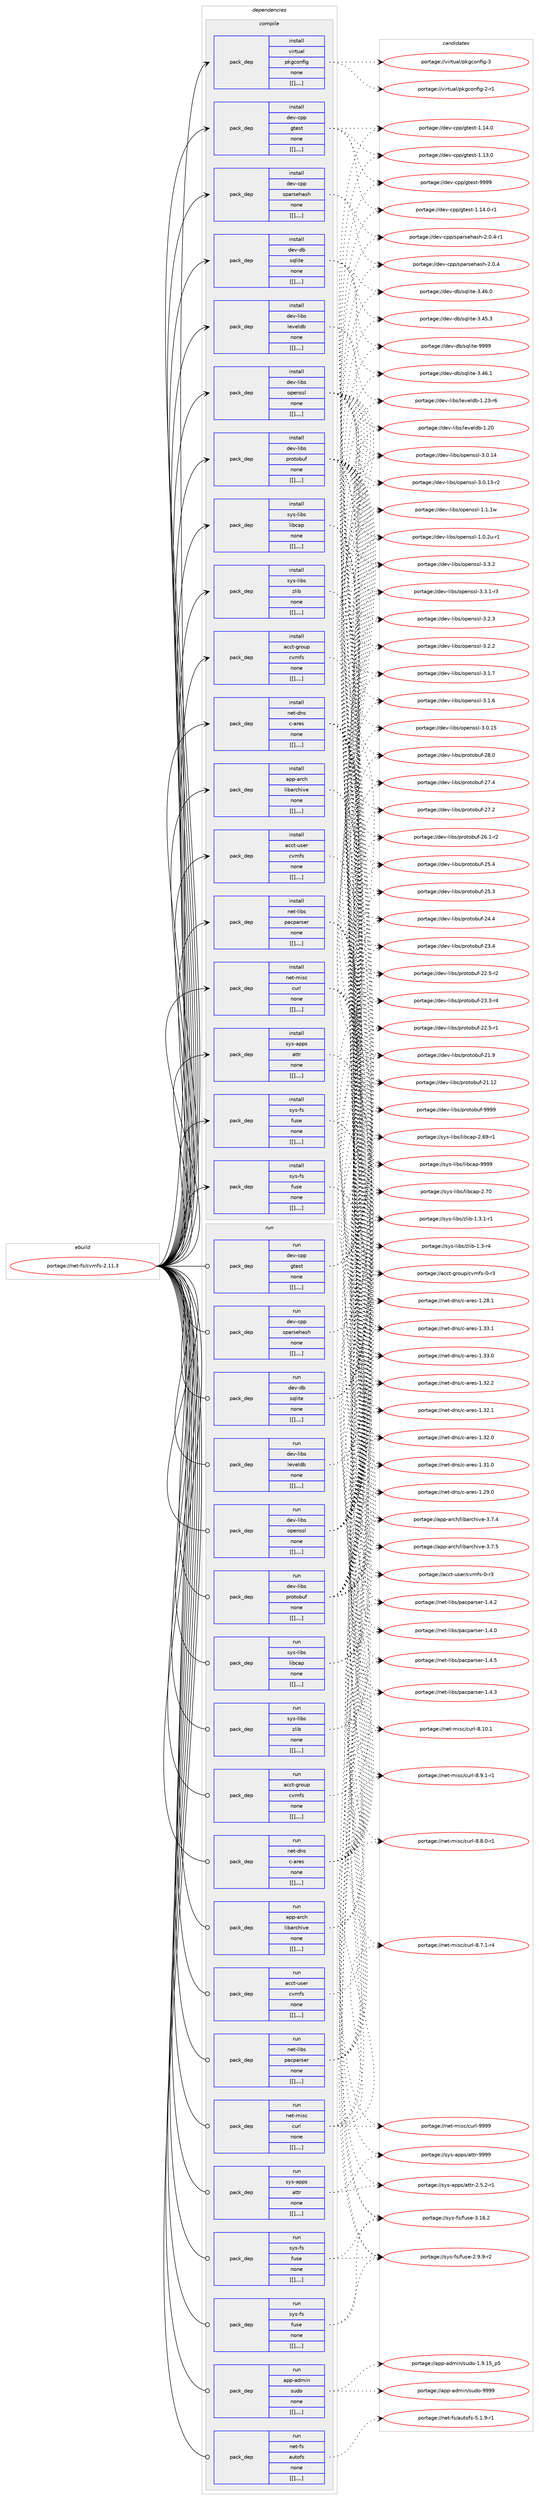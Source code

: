 digraph prolog {

# *************
# Graph options
# *************

newrank=true;
concentrate=true;
compound=true;
graph [rankdir=LR,fontname=Helvetica,fontsize=10,ranksep=1.5];#, ranksep=2.5, nodesep=0.2];
edge  [arrowhead=vee];
node  [fontname=Helvetica,fontsize=10];

# **********
# The ebuild
# **********

subgraph cluster_leftcol {
color=gray;
label=<<i>ebuild</i>>;
id [label="portage://net-fs/cvmfs-2.11.3", color=red, width=4, href="../net-fs/cvmfs-2.11.3.svg"];
}

# ****************
# The dependencies
# ****************

subgraph cluster_midcol {
color=gray;
label=<<i>dependencies</i>>;
subgraph cluster_compile {
fillcolor="#eeeeee";
style=filled;
label=<<i>compile</i>>;
subgraph pack262024 {
dependency359128 [label=<<TABLE BORDER="0" CELLBORDER="1" CELLSPACING="0" CELLPADDING="4" WIDTH="220"><TR><TD ROWSPAN="6" CELLPADDING="30">pack_dep</TD></TR><TR><TD WIDTH="110">install</TD></TR><TR><TD>acct-group</TD></TR><TR><TD>cvmfs</TD></TR><TR><TD>none</TD></TR><TR><TD>[[],,,,]</TD></TR></TABLE>>, shape=none, color=blue];
}
id:e -> dependency359128:w [weight=20,style="solid",arrowhead="vee"];
subgraph pack262025 {
dependency359129 [label=<<TABLE BORDER="0" CELLBORDER="1" CELLSPACING="0" CELLPADDING="4" WIDTH="220"><TR><TD ROWSPAN="6" CELLPADDING="30">pack_dep</TD></TR><TR><TD WIDTH="110">install</TD></TR><TR><TD>acct-user</TD></TR><TR><TD>cvmfs</TD></TR><TR><TD>none</TD></TR><TR><TD>[[],,,,]</TD></TR></TABLE>>, shape=none, color=blue];
}
id:e -> dependency359129:w [weight=20,style="solid",arrowhead="vee"];
subgraph pack262026 {
dependency359130 [label=<<TABLE BORDER="0" CELLBORDER="1" CELLSPACING="0" CELLPADDING="4" WIDTH="220"><TR><TD ROWSPAN="6" CELLPADDING="30">pack_dep</TD></TR><TR><TD WIDTH="110">install</TD></TR><TR><TD>app-arch</TD></TR><TR><TD>libarchive</TD></TR><TR><TD>none</TD></TR><TR><TD>[[],,,,]</TD></TR></TABLE>>, shape=none, color=blue];
}
id:e -> dependency359130:w [weight=20,style="solid",arrowhead="vee"];
subgraph pack262027 {
dependency359131 [label=<<TABLE BORDER="0" CELLBORDER="1" CELLSPACING="0" CELLPADDING="4" WIDTH="220"><TR><TD ROWSPAN="6" CELLPADDING="30">pack_dep</TD></TR><TR><TD WIDTH="110">install</TD></TR><TR><TD>dev-cpp</TD></TR><TR><TD>gtest</TD></TR><TR><TD>none</TD></TR><TR><TD>[[],,,,]</TD></TR></TABLE>>, shape=none, color=blue];
}
id:e -> dependency359131:w [weight=20,style="solid",arrowhead="vee"];
subgraph pack262028 {
dependency359132 [label=<<TABLE BORDER="0" CELLBORDER="1" CELLSPACING="0" CELLPADDING="4" WIDTH="220"><TR><TD ROWSPAN="6" CELLPADDING="30">pack_dep</TD></TR><TR><TD WIDTH="110">install</TD></TR><TR><TD>dev-cpp</TD></TR><TR><TD>sparsehash</TD></TR><TR><TD>none</TD></TR><TR><TD>[[],,,,]</TD></TR></TABLE>>, shape=none, color=blue];
}
id:e -> dependency359132:w [weight=20,style="solid",arrowhead="vee"];
subgraph pack262029 {
dependency359133 [label=<<TABLE BORDER="0" CELLBORDER="1" CELLSPACING="0" CELLPADDING="4" WIDTH="220"><TR><TD ROWSPAN="6" CELLPADDING="30">pack_dep</TD></TR><TR><TD WIDTH="110">install</TD></TR><TR><TD>dev-db</TD></TR><TR><TD>sqlite</TD></TR><TR><TD>none</TD></TR><TR><TD>[[],,,,]</TD></TR></TABLE>>, shape=none, color=blue];
}
id:e -> dependency359133:w [weight=20,style="solid",arrowhead="vee"];
subgraph pack262030 {
dependency359134 [label=<<TABLE BORDER="0" CELLBORDER="1" CELLSPACING="0" CELLPADDING="4" WIDTH="220"><TR><TD ROWSPAN="6" CELLPADDING="30">pack_dep</TD></TR><TR><TD WIDTH="110">install</TD></TR><TR><TD>dev-libs</TD></TR><TR><TD>leveldb</TD></TR><TR><TD>none</TD></TR><TR><TD>[[],,,,]</TD></TR></TABLE>>, shape=none, color=blue];
}
id:e -> dependency359134:w [weight=20,style="solid",arrowhead="vee"];
subgraph pack262031 {
dependency359135 [label=<<TABLE BORDER="0" CELLBORDER="1" CELLSPACING="0" CELLPADDING="4" WIDTH="220"><TR><TD ROWSPAN="6" CELLPADDING="30">pack_dep</TD></TR><TR><TD WIDTH="110">install</TD></TR><TR><TD>dev-libs</TD></TR><TR><TD>openssl</TD></TR><TR><TD>none</TD></TR><TR><TD>[[],,,,]</TD></TR></TABLE>>, shape=none, color=blue];
}
id:e -> dependency359135:w [weight=20,style="solid",arrowhead="vee"];
subgraph pack262032 {
dependency359136 [label=<<TABLE BORDER="0" CELLBORDER="1" CELLSPACING="0" CELLPADDING="4" WIDTH="220"><TR><TD ROWSPAN="6" CELLPADDING="30">pack_dep</TD></TR><TR><TD WIDTH="110">install</TD></TR><TR><TD>dev-libs</TD></TR><TR><TD>protobuf</TD></TR><TR><TD>none</TD></TR><TR><TD>[[],,,,]</TD></TR></TABLE>>, shape=none, color=blue];
}
id:e -> dependency359136:w [weight=20,style="solid",arrowhead="vee"];
subgraph pack262033 {
dependency359137 [label=<<TABLE BORDER="0" CELLBORDER="1" CELLSPACING="0" CELLPADDING="4" WIDTH="220"><TR><TD ROWSPAN="6" CELLPADDING="30">pack_dep</TD></TR><TR><TD WIDTH="110">install</TD></TR><TR><TD>net-dns</TD></TR><TR><TD>c-ares</TD></TR><TR><TD>none</TD></TR><TR><TD>[[],,,,]</TD></TR></TABLE>>, shape=none, color=blue];
}
id:e -> dependency359137:w [weight=20,style="solid",arrowhead="vee"];
subgraph pack262034 {
dependency359138 [label=<<TABLE BORDER="0" CELLBORDER="1" CELLSPACING="0" CELLPADDING="4" WIDTH="220"><TR><TD ROWSPAN="6" CELLPADDING="30">pack_dep</TD></TR><TR><TD WIDTH="110">install</TD></TR><TR><TD>net-libs</TD></TR><TR><TD>pacparser</TD></TR><TR><TD>none</TD></TR><TR><TD>[[],,,,]</TD></TR></TABLE>>, shape=none, color=blue];
}
id:e -> dependency359138:w [weight=20,style="solid",arrowhead="vee"];
subgraph pack262035 {
dependency359139 [label=<<TABLE BORDER="0" CELLBORDER="1" CELLSPACING="0" CELLPADDING="4" WIDTH="220"><TR><TD ROWSPAN="6" CELLPADDING="30">pack_dep</TD></TR><TR><TD WIDTH="110">install</TD></TR><TR><TD>net-misc</TD></TR><TR><TD>curl</TD></TR><TR><TD>none</TD></TR><TR><TD>[[],,,,]</TD></TR></TABLE>>, shape=none, color=blue];
}
id:e -> dependency359139:w [weight=20,style="solid",arrowhead="vee"];
subgraph pack262036 {
dependency359140 [label=<<TABLE BORDER="0" CELLBORDER="1" CELLSPACING="0" CELLPADDING="4" WIDTH="220"><TR><TD ROWSPAN="6" CELLPADDING="30">pack_dep</TD></TR><TR><TD WIDTH="110">install</TD></TR><TR><TD>sys-apps</TD></TR><TR><TD>attr</TD></TR><TR><TD>none</TD></TR><TR><TD>[[],,,,]</TD></TR></TABLE>>, shape=none, color=blue];
}
id:e -> dependency359140:w [weight=20,style="solid",arrowhead="vee"];
subgraph pack262037 {
dependency359141 [label=<<TABLE BORDER="0" CELLBORDER="1" CELLSPACING="0" CELLPADDING="4" WIDTH="220"><TR><TD ROWSPAN="6" CELLPADDING="30">pack_dep</TD></TR><TR><TD WIDTH="110">install</TD></TR><TR><TD>sys-fs</TD></TR><TR><TD>fuse</TD></TR><TR><TD>none</TD></TR><TR><TD>[[],,,,]</TD></TR></TABLE>>, shape=none, color=blue];
}
id:e -> dependency359141:w [weight=20,style="solid",arrowhead="vee"];
subgraph pack262038 {
dependency359142 [label=<<TABLE BORDER="0" CELLBORDER="1" CELLSPACING="0" CELLPADDING="4" WIDTH="220"><TR><TD ROWSPAN="6" CELLPADDING="30">pack_dep</TD></TR><TR><TD WIDTH="110">install</TD></TR><TR><TD>sys-fs</TD></TR><TR><TD>fuse</TD></TR><TR><TD>none</TD></TR><TR><TD>[[],,,,]</TD></TR></TABLE>>, shape=none, color=blue];
}
id:e -> dependency359142:w [weight=20,style="solid",arrowhead="vee"];
subgraph pack262039 {
dependency359143 [label=<<TABLE BORDER="0" CELLBORDER="1" CELLSPACING="0" CELLPADDING="4" WIDTH="220"><TR><TD ROWSPAN="6" CELLPADDING="30">pack_dep</TD></TR><TR><TD WIDTH="110">install</TD></TR><TR><TD>sys-libs</TD></TR><TR><TD>libcap</TD></TR><TR><TD>none</TD></TR><TR><TD>[[],,,,]</TD></TR></TABLE>>, shape=none, color=blue];
}
id:e -> dependency359143:w [weight=20,style="solid",arrowhead="vee"];
subgraph pack262040 {
dependency359144 [label=<<TABLE BORDER="0" CELLBORDER="1" CELLSPACING="0" CELLPADDING="4" WIDTH="220"><TR><TD ROWSPAN="6" CELLPADDING="30">pack_dep</TD></TR><TR><TD WIDTH="110">install</TD></TR><TR><TD>sys-libs</TD></TR><TR><TD>zlib</TD></TR><TR><TD>none</TD></TR><TR><TD>[[],,,,]</TD></TR></TABLE>>, shape=none, color=blue];
}
id:e -> dependency359144:w [weight=20,style="solid",arrowhead="vee"];
subgraph pack262041 {
dependency359145 [label=<<TABLE BORDER="0" CELLBORDER="1" CELLSPACING="0" CELLPADDING="4" WIDTH="220"><TR><TD ROWSPAN="6" CELLPADDING="30">pack_dep</TD></TR><TR><TD WIDTH="110">install</TD></TR><TR><TD>virtual</TD></TR><TR><TD>pkgconfig</TD></TR><TR><TD>none</TD></TR><TR><TD>[[],,,,]</TD></TR></TABLE>>, shape=none, color=blue];
}
id:e -> dependency359145:w [weight=20,style="solid",arrowhead="vee"];
}
subgraph cluster_compileandrun {
fillcolor="#eeeeee";
style=filled;
label=<<i>compile and run</i>>;
}
subgraph cluster_run {
fillcolor="#eeeeee";
style=filled;
label=<<i>run</i>>;
subgraph pack262042 {
dependency359146 [label=<<TABLE BORDER="0" CELLBORDER="1" CELLSPACING="0" CELLPADDING="4" WIDTH="220"><TR><TD ROWSPAN="6" CELLPADDING="30">pack_dep</TD></TR><TR><TD WIDTH="110">run</TD></TR><TR><TD>acct-group</TD></TR><TR><TD>cvmfs</TD></TR><TR><TD>none</TD></TR><TR><TD>[[],,,,]</TD></TR></TABLE>>, shape=none, color=blue];
}
id:e -> dependency359146:w [weight=20,style="solid",arrowhead="odot"];
subgraph pack262043 {
dependency359147 [label=<<TABLE BORDER="0" CELLBORDER="1" CELLSPACING="0" CELLPADDING="4" WIDTH="220"><TR><TD ROWSPAN="6" CELLPADDING="30">pack_dep</TD></TR><TR><TD WIDTH="110">run</TD></TR><TR><TD>acct-user</TD></TR><TR><TD>cvmfs</TD></TR><TR><TD>none</TD></TR><TR><TD>[[],,,,]</TD></TR></TABLE>>, shape=none, color=blue];
}
id:e -> dependency359147:w [weight=20,style="solid",arrowhead="odot"];
subgraph pack262044 {
dependency359148 [label=<<TABLE BORDER="0" CELLBORDER="1" CELLSPACING="0" CELLPADDING="4" WIDTH="220"><TR><TD ROWSPAN="6" CELLPADDING="30">pack_dep</TD></TR><TR><TD WIDTH="110">run</TD></TR><TR><TD>app-admin</TD></TR><TR><TD>sudo</TD></TR><TR><TD>none</TD></TR><TR><TD>[[],,,,]</TD></TR></TABLE>>, shape=none, color=blue];
}
id:e -> dependency359148:w [weight=20,style="solid",arrowhead="odot"];
subgraph pack262045 {
dependency359149 [label=<<TABLE BORDER="0" CELLBORDER="1" CELLSPACING="0" CELLPADDING="4" WIDTH="220"><TR><TD ROWSPAN="6" CELLPADDING="30">pack_dep</TD></TR><TR><TD WIDTH="110">run</TD></TR><TR><TD>app-arch</TD></TR><TR><TD>libarchive</TD></TR><TR><TD>none</TD></TR><TR><TD>[[],,,,]</TD></TR></TABLE>>, shape=none, color=blue];
}
id:e -> dependency359149:w [weight=20,style="solid",arrowhead="odot"];
subgraph pack262046 {
dependency359150 [label=<<TABLE BORDER="0" CELLBORDER="1" CELLSPACING="0" CELLPADDING="4" WIDTH="220"><TR><TD ROWSPAN="6" CELLPADDING="30">pack_dep</TD></TR><TR><TD WIDTH="110">run</TD></TR><TR><TD>dev-cpp</TD></TR><TR><TD>gtest</TD></TR><TR><TD>none</TD></TR><TR><TD>[[],,,,]</TD></TR></TABLE>>, shape=none, color=blue];
}
id:e -> dependency359150:w [weight=20,style="solid",arrowhead="odot"];
subgraph pack262047 {
dependency359151 [label=<<TABLE BORDER="0" CELLBORDER="1" CELLSPACING="0" CELLPADDING="4" WIDTH="220"><TR><TD ROWSPAN="6" CELLPADDING="30">pack_dep</TD></TR><TR><TD WIDTH="110">run</TD></TR><TR><TD>dev-cpp</TD></TR><TR><TD>sparsehash</TD></TR><TR><TD>none</TD></TR><TR><TD>[[],,,,]</TD></TR></TABLE>>, shape=none, color=blue];
}
id:e -> dependency359151:w [weight=20,style="solid",arrowhead="odot"];
subgraph pack262048 {
dependency359152 [label=<<TABLE BORDER="0" CELLBORDER="1" CELLSPACING="0" CELLPADDING="4" WIDTH="220"><TR><TD ROWSPAN="6" CELLPADDING="30">pack_dep</TD></TR><TR><TD WIDTH="110">run</TD></TR><TR><TD>dev-db</TD></TR><TR><TD>sqlite</TD></TR><TR><TD>none</TD></TR><TR><TD>[[],,,,]</TD></TR></TABLE>>, shape=none, color=blue];
}
id:e -> dependency359152:w [weight=20,style="solid",arrowhead="odot"];
subgraph pack262049 {
dependency359153 [label=<<TABLE BORDER="0" CELLBORDER="1" CELLSPACING="0" CELLPADDING="4" WIDTH="220"><TR><TD ROWSPAN="6" CELLPADDING="30">pack_dep</TD></TR><TR><TD WIDTH="110">run</TD></TR><TR><TD>dev-libs</TD></TR><TR><TD>leveldb</TD></TR><TR><TD>none</TD></TR><TR><TD>[[],,,,]</TD></TR></TABLE>>, shape=none, color=blue];
}
id:e -> dependency359153:w [weight=20,style="solid",arrowhead="odot"];
subgraph pack262050 {
dependency359154 [label=<<TABLE BORDER="0" CELLBORDER="1" CELLSPACING="0" CELLPADDING="4" WIDTH="220"><TR><TD ROWSPAN="6" CELLPADDING="30">pack_dep</TD></TR><TR><TD WIDTH="110">run</TD></TR><TR><TD>dev-libs</TD></TR><TR><TD>openssl</TD></TR><TR><TD>none</TD></TR><TR><TD>[[],,,,]</TD></TR></TABLE>>, shape=none, color=blue];
}
id:e -> dependency359154:w [weight=20,style="solid",arrowhead="odot"];
subgraph pack262051 {
dependency359155 [label=<<TABLE BORDER="0" CELLBORDER="1" CELLSPACING="0" CELLPADDING="4" WIDTH="220"><TR><TD ROWSPAN="6" CELLPADDING="30">pack_dep</TD></TR><TR><TD WIDTH="110">run</TD></TR><TR><TD>dev-libs</TD></TR><TR><TD>protobuf</TD></TR><TR><TD>none</TD></TR><TR><TD>[[],,,,]</TD></TR></TABLE>>, shape=none, color=blue];
}
id:e -> dependency359155:w [weight=20,style="solid",arrowhead="odot"];
subgraph pack262052 {
dependency359156 [label=<<TABLE BORDER="0" CELLBORDER="1" CELLSPACING="0" CELLPADDING="4" WIDTH="220"><TR><TD ROWSPAN="6" CELLPADDING="30">pack_dep</TD></TR><TR><TD WIDTH="110">run</TD></TR><TR><TD>net-dns</TD></TR><TR><TD>c-ares</TD></TR><TR><TD>none</TD></TR><TR><TD>[[],,,,]</TD></TR></TABLE>>, shape=none, color=blue];
}
id:e -> dependency359156:w [weight=20,style="solid",arrowhead="odot"];
subgraph pack262053 {
dependency359157 [label=<<TABLE BORDER="0" CELLBORDER="1" CELLSPACING="0" CELLPADDING="4" WIDTH="220"><TR><TD ROWSPAN="6" CELLPADDING="30">pack_dep</TD></TR><TR><TD WIDTH="110">run</TD></TR><TR><TD>net-fs</TD></TR><TR><TD>autofs</TD></TR><TR><TD>none</TD></TR><TR><TD>[[],,,,]</TD></TR></TABLE>>, shape=none, color=blue];
}
id:e -> dependency359157:w [weight=20,style="solid",arrowhead="odot"];
subgraph pack262054 {
dependency359158 [label=<<TABLE BORDER="0" CELLBORDER="1" CELLSPACING="0" CELLPADDING="4" WIDTH="220"><TR><TD ROWSPAN="6" CELLPADDING="30">pack_dep</TD></TR><TR><TD WIDTH="110">run</TD></TR><TR><TD>net-libs</TD></TR><TR><TD>pacparser</TD></TR><TR><TD>none</TD></TR><TR><TD>[[],,,,]</TD></TR></TABLE>>, shape=none, color=blue];
}
id:e -> dependency359158:w [weight=20,style="solid",arrowhead="odot"];
subgraph pack262055 {
dependency359159 [label=<<TABLE BORDER="0" CELLBORDER="1" CELLSPACING="0" CELLPADDING="4" WIDTH="220"><TR><TD ROWSPAN="6" CELLPADDING="30">pack_dep</TD></TR><TR><TD WIDTH="110">run</TD></TR><TR><TD>net-misc</TD></TR><TR><TD>curl</TD></TR><TR><TD>none</TD></TR><TR><TD>[[],,,,]</TD></TR></TABLE>>, shape=none, color=blue];
}
id:e -> dependency359159:w [weight=20,style="solid",arrowhead="odot"];
subgraph pack262056 {
dependency359160 [label=<<TABLE BORDER="0" CELLBORDER="1" CELLSPACING="0" CELLPADDING="4" WIDTH="220"><TR><TD ROWSPAN="6" CELLPADDING="30">pack_dep</TD></TR><TR><TD WIDTH="110">run</TD></TR><TR><TD>sys-apps</TD></TR><TR><TD>attr</TD></TR><TR><TD>none</TD></TR><TR><TD>[[],,,,]</TD></TR></TABLE>>, shape=none, color=blue];
}
id:e -> dependency359160:w [weight=20,style="solid",arrowhead="odot"];
subgraph pack262057 {
dependency359161 [label=<<TABLE BORDER="0" CELLBORDER="1" CELLSPACING="0" CELLPADDING="4" WIDTH="220"><TR><TD ROWSPAN="6" CELLPADDING="30">pack_dep</TD></TR><TR><TD WIDTH="110">run</TD></TR><TR><TD>sys-fs</TD></TR><TR><TD>fuse</TD></TR><TR><TD>none</TD></TR><TR><TD>[[],,,,]</TD></TR></TABLE>>, shape=none, color=blue];
}
id:e -> dependency359161:w [weight=20,style="solid",arrowhead="odot"];
subgraph pack262058 {
dependency359162 [label=<<TABLE BORDER="0" CELLBORDER="1" CELLSPACING="0" CELLPADDING="4" WIDTH="220"><TR><TD ROWSPAN="6" CELLPADDING="30">pack_dep</TD></TR><TR><TD WIDTH="110">run</TD></TR><TR><TD>sys-fs</TD></TR><TR><TD>fuse</TD></TR><TR><TD>none</TD></TR><TR><TD>[[],,,,]</TD></TR></TABLE>>, shape=none, color=blue];
}
id:e -> dependency359162:w [weight=20,style="solid",arrowhead="odot"];
subgraph pack262059 {
dependency359163 [label=<<TABLE BORDER="0" CELLBORDER="1" CELLSPACING="0" CELLPADDING="4" WIDTH="220"><TR><TD ROWSPAN="6" CELLPADDING="30">pack_dep</TD></TR><TR><TD WIDTH="110">run</TD></TR><TR><TD>sys-libs</TD></TR><TR><TD>libcap</TD></TR><TR><TD>none</TD></TR><TR><TD>[[],,,,]</TD></TR></TABLE>>, shape=none, color=blue];
}
id:e -> dependency359163:w [weight=20,style="solid",arrowhead="odot"];
subgraph pack262060 {
dependency359164 [label=<<TABLE BORDER="0" CELLBORDER="1" CELLSPACING="0" CELLPADDING="4" WIDTH="220"><TR><TD ROWSPAN="6" CELLPADDING="30">pack_dep</TD></TR><TR><TD WIDTH="110">run</TD></TR><TR><TD>sys-libs</TD></TR><TR><TD>zlib</TD></TR><TR><TD>none</TD></TR><TR><TD>[[],,,,]</TD></TR></TABLE>>, shape=none, color=blue];
}
id:e -> dependency359164:w [weight=20,style="solid",arrowhead="odot"];
}
}

# **************
# The candidates
# **************

subgraph cluster_choices {
rank=same;
color=gray;
label=<<i>candidates</i>>;

subgraph choice262024 {
color=black;
nodesep=1;
choice97999911645103114111117112479911810910211545484511451 [label="portage://acct-group/cvmfs-0-r3", color=red, width=4,href="../acct-group/cvmfs-0-r3.svg"];
dependency359128:e -> choice97999911645103114111117112479911810910211545484511451:w [style=dotted,weight="100"];
}
subgraph choice262025 {
color=black;
nodesep=1;
choice97999911645117115101114479911810910211545484511451 [label="portage://acct-user/cvmfs-0-r3", color=red, width=4,href="../acct-user/cvmfs-0-r3.svg"];
dependency359129:e -> choice97999911645117115101114479911810910211545484511451:w [style=dotted,weight="100"];
}
subgraph choice262026 {
color=black;
nodesep=1;
choice9711211245971149910447108105989711499104105118101455146554653 [label="portage://app-arch/libarchive-3.7.5", color=red, width=4,href="../app-arch/libarchive-3.7.5.svg"];
choice9711211245971149910447108105989711499104105118101455146554652 [label="portage://app-arch/libarchive-3.7.4", color=red, width=4,href="../app-arch/libarchive-3.7.4.svg"];
dependency359130:e -> choice9711211245971149910447108105989711499104105118101455146554653:w [style=dotted,weight="100"];
dependency359130:e -> choice9711211245971149910447108105989711499104105118101455146554652:w [style=dotted,weight="100"];
}
subgraph choice262027 {
color=black;
nodesep=1;
choice1001011184599112112471031161011151164557575757 [label="portage://dev-cpp/gtest-9999", color=red, width=4,href="../dev-cpp/gtest-9999.svg"];
choice100101118459911211247103116101115116454946495246484511449 [label="portage://dev-cpp/gtest-1.14.0-r1", color=red, width=4,href="../dev-cpp/gtest-1.14.0-r1.svg"];
choice10010111845991121124710311610111511645494649524648 [label="portage://dev-cpp/gtest-1.14.0", color=red, width=4,href="../dev-cpp/gtest-1.14.0.svg"];
choice10010111845991121124710311610111511645494649514648 [label="portage://dev-cpp/gtest-1.13.0", color=red, width=4,href="../dev-cpp/gtest-1.13.0.svg"];
dependency359131:e -> choice1001011184599112112471031161011151164557575757:w [style=dotted,weight="100"];
dependency359131:e -> choice100101118459911211247103116101115116454946495246484511449:w [style=dotted,weight="100"];
dependency359131:e -> choice10010111845991121124710311610111511645494649524648:w [style=dotted,weight="100"];
dependency359131:e -> choice10010111845991121124710311610111511645494649514648:w [style=dotted,weight="100"];
}
subgraph choice262028 {
color=black;
nodesep=1;
choice10010111845991121124711511297114115101104971151044550464846524511449 [label="portage://dev-cpp/sparsehash-2.0.4-r1", color=red, width=4,href="../dev-cpp/sparsehash-2.0.4-r1.svg"];
choice1001011184599112112471151129711411510110497115104455046484652 [label="portage://dev-cpp/sparsehash-2.0.4", color=red, width=4,href="../dev-cpp/sparsehash-2.0.4.svg"];
dependency359132:e -> choice10010111845991121124711511297114115101104971151044550464846524511449:w [style=dotted,weight="100"];
dependency359132:e -> choice1001011184599112112471151129711411510110497115104455046484652:w [style=dotted,weight="100"];
}
subgraph choice262029 {
color=black;
nodesep=1;
choice1001011184510098471151131081051161014557575757 [label="portage://dev-db/sqlite-9999", color=red, width=4,href="../dev-db/sqlite-9999.svg"];
choice10010111845100984711511310810511610145514652544649 [label="portage://dev-db/sqlite-3.46.1", color=red, width=4,href="../dev-db/sqlite-3.46.1.svg"];
choice10010111845100984711511310810511610145514652544648 [label="portage://dev-db/sqlite-3.46.0", color=red, width=4,href="../dev-db/sqlite-3.46.0.svg"];
choice10010111845100984711511310810511610145514652534651 [label="portage://dev-db/sqlite-3.45.3", color=red, width=4,href="../dev-db/sqlite-3.45.3.svg"];
dependency359133:e -> choice1001011184510098471151131081051161014557575757:w [style=dotted,weight="100"];
dependency359133:e -> choice10010111845100984711511310810511610145514652544649:w [style=dotted,weight="100"];
dependency359133:e -> choice10010111845100984711511310810511610145514652544648:w [style=dotted,weight="100"];
dependency359133:e -> choice10010111845100984711511310810511610145514652534651:w [style=dotted,weight="100"];
}
subgraph choice262030 {
color=black;
nodesep=1;
choice1001011184510810598115471081011181011081009845494650514511454 [label="portage://dev-libs/leveldb-1.23-r6", color=red, width=4,href="../dev-libs/leveldb-1.23-r6.svg"];
choice100101118451081059811547108101118101108100984549465048 [label="portage://dev-libs/leveldb-1.20", color=red, width=4,href="../dev-libs/leveldb-1.20.svg"];
dependency359134:e -> choice1001011184510810598115471081011181011081009845494650514511454:w [style=dotted,weight="100"];
dependency359134:e -> choice100101118451081059811547108101118101108100984549465048:w [style=dotted,weight="100"];
}
subgraph choice262031 {
color=black;
nodesep=1;
choice100101118451081059811547111112101110115115108455146514650 [label="portage://dev-libs/openssl-3.3.2", color=red, width=4,href="../dev-libs/openssl-3.3.2.svg"];
choice1001011184510810598115471111121011101151151084551465146494511451 [label="portage://dev-libs/openssl-3.3.1-r3", color=red, width=4,href="../dev-libs/openssl-3.3.1-r3.svg"];
choice100101118451081059811547111112101110115115108455146504651 [label="portage://dev-libs/openssl-3.2.3", color=red, width=4,href="../dev-libs/openssl-3.2.3.svg"];
choice100101118451081059811547111112101110115115108455146504650 [label="portage://dev-libs/openssl-3.2.2", color=red, width=4,href="../dev-libs/openssl-3.2.2.svg"];
choice100101118451081059811547111112101110115115108455146494655 [label="portage://dev-libs/openssl-3.1.7", color=red, width=4,href="../dev-libs/openssl-3.1.7.svg"];
choice100101118451081059811547111112101110115115108455146494654 [label="portage://dev-libs/openssl-3.1.6", color=red, width=4,href="../dev-libs/openssl-3.1.6.svg"];
choice10010111845108105981154711111210111011511510845514648464953 [label="portage://dev-libs/openssl-3.0.15", color=red, width=4,href="../dev-libs/openssl-3.0.15.svg"];
choice10010111845108105981154711111210111011511510845514648464952 [label="portage://dev-libs/openssl-3.0.14", color=red, width=4,href="../dev-libs/openssl-3.0.14.svg"];
choice100101118451081059811547111112101110115115108455146484649514511450 [label="portage://dev-libs/openssl-3.0.13-r2", color=red, width=4,href="../dev-libs/openssl-3.0.13-r2.svg"];
choice100101118451081059811547111112101110115115108454946494649119 [label="portage://dev-libs/openssl-1.1.1w", color=red, width=4,href="../dev-libs/openssl-1.1.1w.svg"];
choice1001011184510810598115471111121011101151151084549464846501174511449 [label="portage://dev-libs/openssl-1.0.2u-r1", color=red, width=4,href="../dev-libs/openssl-1.0.2u-r1.svg"];
dependency359135:e -> choice100101118451081059811547111112101110115115108455146514650:w [style=dotted,weight="100"];
dependency359135:e -> choice1001011184510810598115471111121011101151151084551465146494511451:w [style=dotted,weight="100"];
dependency359135:e -> choice100101118451081059811547111112101110115115108455146504651:w [style=dotted,weight="100"];
dependency359135:e -> choice100101118451081059811547111112101110115115108455146504650:w [style=dotted,weight="100"];
dependency359135:e -> choice100101118451081059811547111112101110115115108455146494655:w [style=dotted,weight="100"];
dependency359135:e -> choice100101118451081059811547111112101110115115108455146494654:w [style=dotted,weight="100"];
dependency359135:e -> choice10010111845108105981154711111210111011511510845514648464953:w [style=dotted,weight="100"];
dependency359135:e -> choice10010111845108105981154711111210111011511510845514648464952:w [style=dotted,weight="100"];
dependency359135:e -> choice100101118451081059811547111112101110115115108455146484649514511450:w [style=dotted,weight="100"];
dependency359135:e -> choice100101118451081059811547111112101110115115108454946494649119:w [style=dotted,weight="100"];
dependency359135:e -> choice1001011184510810598115471111121011101151151084549464846501174511449:w [style=dotted,weight="100"];
}
subgraph choice262032 {
color=black;
nodesep=1;
choice100101118451081059811547112114111116111981171024557575757 [label="portage://dev-libs/protobuf-9999", color=red, width=4,href="../dev-libs/protobuf-9999.svg"];
choice100101118451081059811547112114111116111981171024550564648 [label="portage://dev-libs/protobuf-28.0", color=red, width=4,href="../dev-libs/protobuf-28.0.svg"];
choice100101118451081059811547112114111116111981171024550554652 [label="portage://dev-libs/protobuf-27.4", color=red, width=4,href="../dev-libs/protobuf-27.4.svg"];
choice100101118451081059811547112114111116111981171024550554650 [label="portage://dev-libs/protobuf-27.2", color=red, width=4,href="../dev-libs/protobuf-27.2.svg"];
choice1001011184510810598115471121141111161119811710245505446494511450 [label="portage://dev-libs/protobuf-26.1-r2", color=red, width=4,href="../dev-libs/protobuf-26.1-r2.svg"];
choice100101118451081059811547112114111116111981171024550534652 [label="portage://dev-libs/protobuf-25.4", color=red, width=4,href="../dev-libs/protobuf-25.4.svg"];
choice100101118451081059811547112114111116111981171024550534651 [label="portage://dev-libs/protobuf-25.3", color=red, width=4,href="../dev-libs/protobuf-25.3.svg"];
choice100101118451081059811547112114111116111981171024550524652 [label="portage://dev-libs/protobuf-24.4", color=red, width=4,href="../dev-libs/protobuf-24.4.svg"];
choice100101118451081059811547112114111116111981171024550514652 [label="portage://dev-libs/protobuf-23.4", color=red, width=4,href="../dev-libs/protobuf-23.4.svg"];
choice1001011184510810598115471121141111161119811710245505146514511452 [label="portage://dev-libs/protobuf-23.3-r4", color=red, width=4,href="../dev-libs/protobuf-23.3-r4.svg"];
choice1001011184510810598115471121141111161119811710245505046534511450 [label="portage://dev-libs/protobuf-22.5-r2", color=red, width=4,href="../dev-libs/protobuf-22.5-r2.svg"];
choice1001011184510810598115471121141111161119811710245505046534511449 [label="portage://dev-libs/protobuf-22.5-r1", color=red, width=4,href="../dev-libs/protobuf-22.5-r1.svg"];
choice10010111845108105981154711211411111611198117102455049464950 [label="portage://dev-libs/protobuf-21.12", color=red, width=4,href="../dev-libs/protobuf-21.12.svg"];
choice100101118451081059811547112114111116111981171024550494657 [label="portage://dev-libs/protobuf-21.9", color=red, width=4,href="../dev-libs/protobuf-21.9.svg"];
dependency359136:e -> choice100101118451081059811547112114111116111981171024557575757:w [style=dotted,weight="100"];
dependency359136:e -> choice100101118451081059811547112114111116111981171024550564648:w [style=dotted,weight="100"];
dependency359136:e -> choice100101118451081059811547112114111116111981171024550554652:w [style=dotted,weight="100"];
dependency359136:e -> choice100101118451081059811547112114111116111981171024550554650:w [style=dotted,weight="100"];
dependency359136:e -> choice1001011184510810598115471121141111161119811710245505446494511450:w [style=dotted,weight="100"];
dependency359136:e -> choice100101118451081059811547112114111116111981171024550534652:w [style=dotted,weight="100"];
dependency359136:e -> choice100101118451081059811547112114111116111981171024550534651:w [style=dotted,weight="100"];
dependency359136:e -> choice100101118451081059811547112114111116111981171024550524652:w [style=dotted,weight="100"];
dependency359136:e -> choice100101118451081059811547112114111116111981171024550514652:w [style=dotted,weight="100"];
dependency359136:e -> choice1001011184510810598115471121141111161119811710245505146514511452:w [style=dotted,weight="100"];
dependency359136:e -> choice1001011184510810598115471121141111161119811710245505046534511450:w [style=dotted,weight="100"];
dependency359136:e -> choice1001011184510810598115471121141111161119811710245505046534511449:w [style=dotted,weight="100"];
dependency359136:e -> choice10010111845108105981154711211411111611198117102455049464950:w [style=dotted,weight="100"];
dependency359136:e -> choice100101118451081059811547112114111116111981171024550494657:w [style=dotted,weight="100"];
}
subgraph choice262033 {
color=black;
nodesep=1;
choice110101116451001101154799459711410111545494651514649 [label="portage://net-dns/c-ares-1.33.1", color=red, width=4,href="../net-dns/c-ares-1.33.1.svg"];
choice110101116451001101154799459711410111545494651514648 [label="portage://net-dns/c-ares-1.33.0", color=red, width=4,href="../net-dns/c-ares-1.33.0.svg"];
choice110101116451001101154799459711410111545494651504650 [label="portage://net-dns/c-ares-1.32.2", color=red, width=4,href="../net-dns/c-ares-1.32.2.svg"];
choice110101116451001101154799459711410111545494651504649 [label="portage://net-dns/c-ares-1.32.1", color=red, width=4,href="../net-dns/c-ares-1.32.1.svg"];
choice110101116451001101154799459711410111545494651504648 [label="portage://net-dns/c-ares-1.32.0", color=red, width=4,href="../net-dns/c-ares-1.32.0.svg"];
choice110101116451001101154799459711410111545494651494648 [label="portage://net-dns/c-ares-1.31.0", color=red, width=4,href="../net-dns/c-ares-1.31.0.svg"];
choice110101116451001101154799459711410111545494650574648 [label="portage://net-dns/c-ares-1.29.0", color=red, width=4,href="../net-dns/c-ares-1.29.0.svg"];
choice110101116451001101154799459711410111545494650564649 [label="portage://net-dns/c-ares-1.28.1", color=red, width=4,href="../net-dns/c-ares-1.28.1.svg"];
dependency359137:e -> choice110101116451001101154799459711410111545494651514649:w [style=dotted,weight="100"];
dependency359137:e -> choice110101116451001101154799459711410111545494651514648:w [style=dotted,weight="100"];
dependency359137:e -> choice110101116451001101154799459711410111545494651504650:w [style=dotted,weight="100"];
dependency359137:e -> choice110101116451001101154799459711410111545494651504649:w [style=dotted,weight="100"];
dependency359137:e -> choice110101116451001101154799459711410111545494651504648:w [style=dotted,weight="100"];
dependency359137:e -> choice110101116451001101154799459711410111545494651494648:w [style=dotted,weight="100"];
dependency359137:e -> choice110101116451001101154799459711410111545494650574648:w [style=dotted,weight="100"];
dependency359137:e -> choice110101116451001101154799459711410111545494650564649:w [style=dotted,weight="100"];
}
subgraph choice262034 {
color=black;
nodesep=1;
choice110101116451081059811547112979911297114115101114454946524653 [label="portage://net-libs/pacparser-1.4.5", color=red, width=4,href="../net-libs/pacparser-1.4.5.svg"];
choice110101116451081059811547112979911297114115101114454946524651 [label="portage://net-libs/pacparser-1.4.3", color=red, width=4,href="../net-libs/pacparser-1.4.3.svg"];
choice110101116451081059811547112979911297114115101114454946524650 [label="portage://net-libs/pacparser-1.4.2", color=red, width=4,href="../net-libs/pacparser-1.4.2.svg"];
choice110101116451081059811547112979911297114115101114454946524648 [label="portage://net-libs/pacparser-1.4.0", color=red, width=4,href="../net-libs/pacparser-1.4.0.svg"];
dependency359138:e -> choice110101116451081059811547112979911297114115101114454946524653:w [style=dotted,weight="100"];
dependency359138:e -> choice110101116451081059811547112979911297114115101114454946524651:w [style=dotted,weight="100"];
dependency359138:e -> choice110101116451081059811547112979911297114115101114454946524650:w [style=dotted,weight="100"];
dependency359138:e -> choice110101116451081059811547112979911297114115101114454946524648:w [style=dotted,weight="100"];
}
subgraph choice262035 {
color=black;
nodesep=1;
choice110101116451091051159947991171141084557575757 [label="portage://net-misc/curl-9999", color=red, width=4,href="../net-misc/curl-9999.svg"];
choice1101011164510910511599479911711410845564649484649 [label="portage://net-misc/curl-8.10.1", color=red, width=4,href="../net-misc/curl-8.10.1.svg"];
choice110101116451091051159947991171141084556465746494511449 [label="portage://net-misc/curl-8.9.1-r1", color=red, width=4,href="../net-misc/curl-8.9.1-r1.svg"];
choice110101116451091051159947991171141084556465646484511449 [label="portage://net-misc/curl-8.8.0-r1", color=red, width=4,href="../net-misc/curl-8.8.0-r1.svg"];
choice110101116451091051159947991171141084556465546494511452 [label="portage://net-misc/curl-8.7.1-r4", color=red, width=4,href="../net-misc/curl-8.7.1-r4.svg"];
dependency359139:e -> choice110101116451091051159947991171141084557575757:w [style=dotted,weight="100"];
dependency359139:e -> choice1101011164510910511599479911711410845564649484649:w [style=dotted,weight="100"];
dependency359139:e -> choice110101116451091051159947991171141084556465746494511449:w [style=dotted,weight="100"];
dependency359139:e -> choice110101116451091051159947991171141084556465646484511449:w [style=dotted,weight="100"];
dependency359139:e -> choice110101116451091051159947991171141084556465546494511452:w [style=dotted,weight="100"];
}
subgraph choice262036 {
color=black;
nodesep=1;
choice115121115459711211211547971161161144557575757 [label="portage://sys-apps/attr-9999", color=red, width=4,href="../sys-apps/attr-9999.svg"];
choice115121115459711211211547971161161144550465346504511449 [label="portage://sys-apps/attr-2.5.2-r1", color=red, width=4,href="../sys-apps/attr-2.5.2-r1.svg"];
dependency359140:e -> choice115121115459711211211547971161161144557575757:w [style=dotted,weight="100"];
dependency359140:e -> choice115121115459711211211547971161161144550465346504511449:w [style=dotted,weight="100"];
}
subgraph choice262037 {
color=black;
nodesep=1;
choice115121115451021154710211711510145514649544650 [label="portage://sys-fs/fuse-3.16.2", color=red, width=4,href="../sys-fs/fuse-3.16.2.svg"];
choice11512111545102115471021171151014550465746574511450 [label="portage://sys-fs/fuse-2.9.9-r2", color=red, width=4,href="../sys-fs/fuse-2.9.9-r2.svg"];
dependency359141:e -> choice115121115451021154710211711510145514649544650:w [style=dotted,weight="100"];
dependency359141:e -> choice11512111545102115471021171151014550465746574511450:w [style=dotted,weight="100"];
}
subgraph choice262038 {
color=black;
nodesep=1;
choice115121115451021154710211711510145514649544650 [label="portage://sys-fs/fuse-3.16.2", color=red, width=4,href="../sys-fs/fuse-3.16.2.svg"];
choice11512111545102115471021171151014550465746574511450 [label="portage://sys-fs/fuse-2.9.9-r2", color=red, width=4,href="../sys-fs/fuse-2.9.9-r2.svg"];
dependency359142:e -> choice115121115451021154710211711510145514649544650:w [style=dotted,weight="100"];
dependency359142:e -> choice11512111545102115471021171151014550465746574511450:w [style=dotted,weight="100"];
}
subgraph choice262039 {
color=black;
nodesep=1;
choice1151211154510810598115471081059899971124557575757 [label="portage://sys-libs/libcap-9999", color=red, width=4,href="../sys-libs/libcap-9999.svg"];
choice1151211154510810598115471081059899971124550465548 [label="portage://sys-libs/libcap-2.70", color=red, width=4,href="../sys-libs/libcap-2.70.svg"];
choice11512111545108105981154710810598999711245504654574511449 [label="portage://sys-libs/libcap-2.69-r1", color=red, width=4,href="../sys-libs/libcap-2.69-r1.svg"];
dependency359143:e -> choice1151211154510810598115471081059899971124557575757:w [style=dotted,weight="100"];
dependency359143:e -> choice1151211154510810598115471081059899971124550465548:w [style=dotted,weight="100"];
dependency359143:e -> choice11512111545108105981154710810598999711245504654574511449:w [style=dotted,weight="100"];
}
subgraph choice262040 {
color=black;
nodesep=1;
choice115121115451081059811547122108105984549465146494511449 [label="portage://sys-libs/zlib-1.3.1-r1", color=red, width=4,href="../sys-libs/zlib-1.3.1-r1.svg"];
choice11512111545108105981154712210810598454946514511452 [label="portage://sys-libs/zlib-1.3-r4", color=red, width=4,href="../sys-libs/zlib-1.3-r4.svg"];
dependency359144:e -> choice115121115451081059811547122108105984549465146494511449:w [style=dotted,weight="100"];
dependency359144:e -> choice11512111545108105981154712210810598454946514511452:w [style=dotted,weight="100"];
}
subgraph choice262041 {
color=black;
nodesep=1;
choice1181051141161179710847112107103991111101021051034551 [label="portage://virtual/pkgconfig-3", color=red, width=4,href="../virtual/pkgconfig-3.svg"];
choice11810511411611797108471121071039911111010210510345504511449 [label="portage://virtual/pkgconfig-2-r1", color=red, width=4,href="../virtual/pkgconfig-2-r1.svg"];
dependency359145:e -> choice1181051141161179710847112107103991111101021051034551:w [style=dotted,weight="100"];
dependency359145:e -> choice11810511411611797108471121071039911111010210510345504511449:w [style=dotted,weight="100"];
}
subgraph choice262042 {
color=black;
nodesep=1;
choice97999911645103114111117112479911810910211545484511451 [label="portage://acct-group/cvmfs-0-r3", color=red, width=4,href="../acct-group/cvmfs-0-r3.svg"];
dependency359146:e -> choice97999911645103114111117112479911810910211545484511451:w [style=dotted,weight="100"];
}
subgraph choice262043 {
color=black;
nodesep=1;
choice97999911645117115101114479911810910211545484511451 [label="portage://acct-user/cvmfs-0-r3", color=red, width=4,href="../acct-user/cvmfs-0-r3.svg"];
dependency359147:e -> choice97999911645117115101114479911810910211545484511451:w [style=dotted,weight="100"];
}
subgraph choice262044 {
color=black;
nodesep=1;
choice971121124597100109105110471151171001114557575757 [label="portage://app-admin/sudo-9999", color=red, width=4,href="../app-admin/sudo-9999.svg"];
choice97112112459710010910511047115117100111454946574649539511253 [label="portage://app-admin/sudo-1.9.15_p5", color=red, width=4,href="../app-admin/sudo-1.9.15_p5.svg"];
dependency359148:e -> choice971121124597100109105110471151171001114557575757:w [style=dotted,weight="100"];
dependency359148:e -> choice97112112459710010910511047115117100111454946574649539511253:w [style=dotted,weight="100"];
}
subgraph choice262045 {
color=black;
nodesep=1;
choice9711211245971149910447108105989711499104105118101455146554653 [label="portage://app-arch/libarchive-3.7.5", color=red, width=4,href="../app-arch/libarchive-3.7.5.svg"];
choice9711211245971149910447108105989711499104105118101455146554652 [label="portage://app-arch/libarchive-3.7.4", color=red, width=4,href="../app-arch/libarchive-3.7.4.svg"];
dependency359149:e -> choice9711211245971149910447108105989711499104105118101455146554653:w [style=dotted,weight="100"];
dependency359149:e -> choice9711211245971149910447108105989711499104105118101455146554652:w [style=dotted,weight="100"];
}
subgraph choice262046 {
color=black;
nodesep=1;
choice1001011184599112112471031161011151164557575757 [label="portage://dev-cpp/gtest-9999", color=red, width=4,href="../dev-cpp/gtest-9999.svg"];
choice100101118459911211247103116101115116454946495246484511449 [label="portage://dev-cpp/gtest-1.14.0-r1", color=red, width=4,href="../dev-cpp/gtest-1.14.0-r1.svg"];
choice10010111845991121124710311610111511645494649524648 [label="portage://dev-cpp/gtest-1.14.0", color=red, width=4,href="../dev-cpp/gtest-1.14.0.svg"];
choice10010111845991121124710311610111511645494649514648 [label="portage://dev-cpp/gtest-1.13.0", color=red, width=4,href="../dev-cpp/gtest-1.13.0.svg"];
dependency359150:e -> choice1001011184599112112471031161011151164557575757:w [style=dotted,weight="100"];
dependency359150:e -> choice100101118459911211247103116101115116454946495246484511449:w [style=dotted,weight="100"];
dependency359150:e -> choice10010111845991121124710311610111511645494649524648:w [style=dotted,weight="100"];
dependency359150:e -> choice10010111845991121124710311610111511645494649514648:w [style=dotted,weight="100"];
}
subgraph choice262047 {
color=black;
nodesep=1;
choice10010111845991121124711511297114115101104971151044550464846524511449 [label="portage://dev-cpp/sparsehash-2.0.4-r1", color=red, width=4,href="../dev-cpp/sparsehash-2.0.4-r1.svg"];
choice1001011184599112112471151129711411510110497115104455046484652 [label="portage://dev-cpp/sparsehash-2.0.4", color=red, width=4,href="../dev-cpp/sparsehash-2.0.4.svg"];
dependency359151:e -> choice10010111845991121124711511297114115101104971151044550464846524511449:w [style=dotted,weight="100"];
dependency359151:e -> choice1001011184599112112471151129711411510110497115104455046484652:w [style=dotted,weight="100"];
}
subgraph choice262048 {
color=black;
nodesep=1;
choice1001011184510098471151131081051161014557575757 [label="portage://dev-db/sqlite-9999", color=red, width=4,href="../dev-db/sqlite-9999.svg"];
choice10010111845100984711511310810511610145514652544649 [label="portage://dev-db/sqlite-3.46.1", color=red, width=4,href="../dev-db/sqlite-3.46.1.svg"];
choice10010111845100984711511310810511610145514652544648 [label="portage://dev-db/sqlite-3.46.0", color=red, width=4,href="../dev-db/sqlite-3.46.0.svg"];
choice10010111845100984711511310810511610145514652534651 [label="portage://dev-db/sqlite-3.45.3", color=red, width=4,href="../dev-db/sqlite-3.45.3.svg"];
dependency359152:e -> choice1001011184510098471151131081051161014557575757:w [style=dotted,weight="100"];
dependency359152:e -> choice10010111845100984711511310810511610145514652544649:w [style=dotted,weight="100"];
dependency359152:e -> choice10010111845100984711511310810511610145514652544648:w [style=dotted,weight="100"];
dependency359152:e -> choice10010111845100984711511310810511610145514652534651:w [style=dotted,weight="100"];
}
subgraph choice262049 {
color=black;
nodesep=1;
choice1001011184510810598115471081011181011081009845494650514511454 [label="portage://dev-libs/leveldb-1.23-r6", color=red, width=4,href="../dev-libs/leveldb-1.23-r6.svg"];
choice100101118451081059811547108101118101108100984549465048 [label="portage://dev-libs/leveldb-1.20", color=red, width=4,href="../dev-libs/leveldb-1.20.svg"];
dependency359153:e -> choice1001011184510810598115471081011181011081009845494650514511454:w [style=dotted,weight="100"];
dependency359153:e -> choice100101118451081059811547108101118101108100984549465048:w [style=dotted,weight="100"];
}
subgraph choice262050 {
color=black;
nodesep=1;
choice100101118451081059811547111112101110115115108455146514650 [label="portage://dev-libs/openssl-3.3.2", color=red, width=4,href="../dev-libs/openssl-3.3.2.svg"];
choice1001011184510810598115471111121011101151151084551465146494511451 [label="portage://dev-libs/openssl-3.3.1-r3", color=red, width=4,href="../dev-libs/openssl-3.3.1-r3.svg"];
choice100101118451081059811547111112101110115115108455146504651 [label="portage://dev-libs/openssl-3.2.3", color=red, width=4,href="../dev-libs/openssl-3.2.3.svg"];
choice100101118451081059811547111112101110115115108455146504650 [label="portage://dev-libs/openssl-3.2.2", color=red, width=4,href="../dev-libs/openssl-3.2.2.svg"];
choice100101118451081059811547111112101110115115108455146494655 [label="portage://dev-libs/openssl-3.1.7", color=red, width=4,href="../dev-libs/openssl-3.1.7.svg"];
choice100101118451081059811547111112101110115115108455146494654 [label="portage://dev-libs/openssl-3.1.6", color=red, width=4,href="../dev-libs/openssl-3.1.6.svg"];
choice10010111845108105981154711111210111011511510845514648464953 [label="portage://dev-libs/openssl-3.0.15", color=red, width=4,href="../dev-libs/openssl-3.0.15.svg"];
choice10010111845108105981154711111210111011511510845514648464952 [label="portage://dev-libs/openssl-3.0.14", color=red, width=4,href="../dev-libs/openssl-3.0.14.svg"];
choice100101118451081059811547111112101110115115108455146484649514511450 [label="portage://dev-libs/openssl-3.0.13-r2", color=red, width=4,href="../dev-libs/openssl-3.0.13-r2.svg"];
choice100101118451081059811547111112101110115115108454946494649119 [label="portage://dev-libs/openssl-1.1.1w", color=red, width=4,href="../dev-libs/openssl-1.1.1w.svg"];
choice1001011184510810598115471111121011101151151084549464846501174511449 [label="portage://dev-libs/openssl-1.0.2u-r1", color=red, width=4,href="../dev-libs/openssl-1.0.2u-r1.svg"];
dependency359154:e -> choice100101118451081059811547111112101110115115108455146514650:w [style=dotted,weight="100"];
dependency359154:e -> choice1001011184510810598115471111121011101151151084551465146494511451:w [style=dotted,weight="100"];
dependency359154:e -> choice100101118451081059811547111112101110115115108455146504651:w [style=dotted,weight="100"];
dependency359154:e -> choice100101118451081059811547111112101110115115108455146504650:w [style=dotted,weight="100"];
dependency359154:e -> choice100101118451081059811547111112101110115115108455146494655:w [style=dotted,weight="100"];
dependency359154:e -> choice100101118451081059811547111112101110115115108455146494654:w [style=dotted,weight="100"];
dependency359154:e -> choice10010111845108105981154711111210111011511510845514648464953:w [style=dotted,weight="100"];
dependency359154:e -> choice10010111845108105981154711111210111011511510845514648464952:w [style=dotted,weight="100"];
dependency359154:e -> choice100101118451081059811547111112101110115115108455146484649514511450:w [style=dotted,weight="100"];
dependency359154:e -> choice100101118451081059811547111112101110115115108454946494649119:w [style=dotted,weight="100"];
dependency359154:e -> choice1001011184510810598115471111121011101151151084549464846501174511449:w [style=dotted,weight="100"];
}
subgraph choice262051 {
color=black;
nodesep=1;
choice100101118451081059811547112114111116111981171024557575757 [label="portage://dev-libs/protobuf-9999", color=red, width=4,href="../dev-libs/protobuf-9999.svg"];
choice100101118451081059811547112114111116111981171024550564648 [label="portage://dev-libs/protobuf-28.0", color=red, width=4,href="../dev-libs/protobuf-28.0.svg"];
choice100101118451081059811547112114111116111981171024550554652 [label="portage://dev-libs/protobuf-27.4", color=red, width=4,href="../dev-libs/protobuf-27.4.svg"];
choice100101118451081059811547112114111116111981171024550554650 [label="portage://dev-libs/protobuf-27.2", color=red, width=4,href="../dev-libs/protobuf-27.2.svg"];
choice1001011184510810598115471121141111161119811710245505446494511450 [label="portage://dev-libs/protobuf-26.1-r2", color=red, width=4,href="../dev-libs/protobuf-26.1-r2.svg"];
choice100101118451081059811547112114111116111981171024550534652 [label="portage://dev-libs/protobuf-25.4", color=red, width=4,href="../dev-libs/protobuf-25.4.svg"];
choice100101118451081059811547112114111116111981171024550534651 [label="portage://dev-libs/protobuf-25.3", color=red, width=4,href="../dev-libs/protobuf-25.3.svg"];
choice100101118451081059811547112114111116111981171024550524652 [label="portage://dev-libs/protobuf-24.4", color=red, width=4,href="../dev-libs/protobuf-24.4.svg"];
choice100101118451081059811547112114111116111981171024550514652 [label="portage://dev-libs/protobuf-23.4", color=red, width=4,href="../dev-libs/protobuf-23.4.svg"];
choice1001011184510810598115471121141111161119811710245505146514511452 [label="portage://dev-libs/protobuf-23.3-r4", color=red, width=4,href="../dev-libs/protobuf-23.3-r4.svg"];
choice1001011184510810598115471121141111161119811710245505046534511450 [label="portage://dev-libs/protobuf-22.5-r2", color=red, width=4,href="../dev-libs/protobuf-22.5-r2.svg"];
choice1001011184510810598115471121141111161119811710245505046534511449 [label="portage://dev-libs/protobuf-22.5-r1", color=red, width=4,href="../dev-libs/protobuf-22.5-r1.svg"];
choice10010111845108105981154711211411111611198117102455049464950 [label="portage://dev-libs/protobuf-21.12", color=red, width=4,href="../dev-libs/protobuf-21.12.svg"];
choice100101118451081059811547112114111116111981171024550494657 [label="portage://dev-libs/protobuf-21.9", color=red, width=4,href="../dev-libs/protobuf-21.9.svg"];
dependency359155:e -> choice100101118451081059811547112114111116111981171024557575757:w [style=dotted,weight="100"];
dependency359155:e -> choice100101118451081059811547112114111116111981171024550564648:w [style=dotted,weight="100"];
dependency359155:e -> choice100101118451081059811547112114111116111981171024550554652:w [style=dotted,weight="100"];
dependency359155:e -> choice100101118451081059811547112114111116111981171024550554650:w [style=dotted,weight="100"];
dependency359155:e -> choice1001011184510810598115471121141111161119811710245505446494511450:w [style=dotted,weight="100"];
dependency359155:e -> choice100101118451081059811547112114111116111981171024550534652:w [style=dotted,weight="100"];
dependency359155:e -> choice100101118451081059811547112114111116111981171024550534651:w [style=dotted,weight="100"];
dependency359155:e -> choice100101118451081059811547112114111116111981171024550524652:w [style=dotted,weight="100"];
dependency359155:e -> choice100101118451081059811547112114111116111981171024550514652:w [style=dotted,weight="100"];
dependency359155:e -> choice1001011184510810598115471121141111161119811710245505146514511452:w [style=dotted,weight="100"];
dependency359155:e -> choice1001011184510810598115471121141111161119811710245505046534511450:w [style=dotted,weight="100"];
dependency359155:e -> choice1001011184510810598115471121141111161119811710245505046534511449:w [style=dotted,weight="100"];
dependency359155:e -> choice10010111845108105981154711211411111611198117102455049464950:w [style=dotted,weight="100"];
dependency359155:e -> choice100101118451081059811547112114111116111981171024550494657:w [style=dotted,weight="100"];
}
subgraph choice262052 {
color=black;
nodesep=1;
choice110101116451001101154799459711410111545494651514649 [label="portage://net-dns/c-ares-1.33.1", color=red, width=4,href="../net-dns/c-ares-1.33.1.svg"];
choice110101116451001101154799459711410111545494651514648 [label="portage://net-dns/c-ares-1.33.0", color=red, width=4,href="../net-dns/c-ares-1.33.0.svg"];
choice110101116451001101154799459711410111545494651504650 [label="portage://net-dns/c-ares-1.32.2", color=red, width=4,href="../net-dns/c-ares-1.32.2.svg"];
choice110101116451001101154799459711410111545494651504649 [label="portage://net-dns/c-ares-1.32.1", color=red, width=4,href="../net-dns/c-ares-1.32.1.svg"];
choice110101116451001101154799459711410111545494651504648 [label="portage://net-dns/c-ares-1.32.0", color=red, width=4,href="../net-dns/c-ares-1.32.0.svg"];
choice110101116451001101154799459711410111545494651494648 [label="portage://net-dns/c-ares-1.31.0", color=red, width=4,href="../net-dns/c-ares-1.31.0.svg"];
choice110101116451001101154799459711410111545494650574648 [label="portage://net-dns/c-ares-1.29.0", color=red, width=4,href="../net-dns/c-ares-1.29.0.svg"];
choice110101116451001101154799459711410111545494650564649 [label="portage://net-dns/c-ares-1.28.1", color=red, width=4,href="../net-dns/c-ares-1.28.1.svg"];
dependency359156:e -> choice110101116451001101154799459711410111545494651514649:w [style=dotted,weight="100"];
dependency359156:e -> choice110101116451001101154799459711410111545494651514648:w [style=dotted,weight="100"];
dependency359156:e -> choice110101116451001101154799459711410111545494651504650:w [style=dotted,weight="100"];
dependency359156:e -> choice110101116451001101154799459711410111545494651504649:w [style=dotted,weight="100"];
dependency359156:e -> choice110101116451001101154799459711410111545494651504648:w [style=dotted,weight="100"];
dependency359156:e -> choice110101116451001101154799459711410111545494651494648:w [style=dotted,weight="100"];
dependency359156:e -> choice110101116451001101154799459711410111545494650574648:w [style=dotted,weight="100"];
dependency359156:e -> choice110101116451001101154799459711410111545494650564649:w [style=dotted,weight="100"];
}
subgraph choice262053 {
color=black;
nodesep=1;
choice1101011164510211547971171161111021154553464946574511449 [label="portage://net-fs/autofs-5.1.9-r1", color=red, width=4,href="../net-fs/autofs-5.1.9-r1.svg"];
dependency359157:e -> choice1101011164510211547971171161111021154553464946574511449:w [style=dotted,weight="100"];
}
subgraph choice262054 {
color=black;
nodesep=1;
choice110101116451081059811547112979911297114115101114454946524653 [label="portage://net-libs/pacparser-1.4.5", color=red, width=4,href="../net-libs/pacparser-1.4.5.svg"];
choice110101116451081059811547112979911297114115101114454946524651 [label="portage://net-libs/pacparser-1.4.3", color=red, width=4,href="../net-libs/pacparser-1.4.3.svg"];
choice110101116451081059811547112979911297114115101114454946524650 [label="portage://net-libs/pacparser-1.4.2", color=red, width=4,href="../net-libs/pacparser-1.4.2.svg"];
choice110101116451081059811547112979911297114115101114454946524648 [label="portage://net-libs/pacparser-1.4.0", color=red, width=4,href="../net-libs/pacparser-1.4.0.svg"];
dependency359158:e -> choice110101116451081059811547112979911297114115101114454946524653:w [style=dotted,weight="100"];
dependency359158:e -> choice110101116451081059811547112979911297114115101114454946524651:w [style=dotted,weight="100"];
dependency359158:e -> choice110101116451081059811547112979911297114115101114454946524650:w [style=dotted,weight="100"];
dependency359158:e -> choice110101116451081059811547112979911297114115101114454946524648:w [style=dotted,weight="100"];
}
subgraph choice262055 {
color=black;
nodesep=1;
choice110101116451091051159947991171141084557575757 [label="portage://net-misc/curl-9999", color=red, width=4,href="../net-misc/curl-9999.svg"];
choice1101011164510910511599479911711410845564649484649 [label="portage://net-misc/curl-8.10.1", color=red, width=4,href="../net-misc/curl-8.10.1.svg"];
choice110101116451091051159947991171141084556465746494511449 [label="portage://net-misc/curl-8.9.1-r1", color=red, width=4,href="../net-misc/curl-8.9.1-r1.svg"];
choice110101116451091051159947991171141084556465646484511449 [label="portage://net-misc/curl-8.8.0-r1", color=red, width=4,href="../net-misc/curl-8.8.0-r1.svg"];
choice110101116451091051159947991171141084556465546494511452 [label="portage://net-misc/curl-8.7.1-r4", color=red, width=4,href="../net-misc/curl-8.7.1-r4.svg"];
dependency359159:e -> choice110101116451091051159947991171141084557575757:w [style=dotted,weight="100"];
dependency359159:e -> choice1101011164510910511599479911711410845564649484649:w [style=dotted,weight="100"];
dependency359159:e -> choice110101116451091051159947991171141084556465746494511449:w [style=dotted,weight="100"];
dependency359159:e -> choice110101116451091051159947991171141084556465646484511449:w [style=dotted,weight="100"];
dependency359159:e -> choice110101116451091051159947991171141084556465546494511452:w [style=dotted,weight="100"];
}
subgraph choice262056 {
color=black;
nodesep=1;
choice115121115459711211211547971161161144557575757 [label="portage://sys-apps/attr-9999", color=red, width=4,href="../sys-apps/attr-9999.svg"];
choice115121115459711211211547971161161144550465346504511449 [label="portage://sys-apps/attr-2.5.2-r1", color=red, width=4,href="../sys-apps/attr-2.5.2-r1.svg"];
dependency359160:e -> choice115121115459711211211547971161161144557575757:w [style=dotted,weight="100"];
dependency359160:e -> choice115121115459711211211547971161161144550465346504511449:w [style=dotted,weight="100"];
}
subgraph choice262057 {
color=black;
nodesep=1;
choice115121115451021154710211711510145514649544650 [label="portage://sys-fs/fuse-3.16.2", color=red, width=4,href="../sys-fs/fuse-3.16.2.svg"];
choice11512111545102115471021171151014550465746574511450 [label="portage://sys-fs/fuse-2.9.9-r2", color=red, width=4,href="../sys-fs/fuse-2.9.9-r2.svg"];
dependency359161:e -> choice115121115451021154710211711510145514649544650:w [style=dotted,weight="100"];
dependency359161:e -> choice11512111545102115471021171151014550465746574511450:w [style=dotted,weight="100"];
}
subgraph choice262058 {
color=black;
nodesep=1;
choice115121115451021154710211711510145514649544650 [label="portage://sys-fs/fuse-3.16.2", color=red, width=4,href="../sys-fs/fuse-3.16.2.svg"];
choice11512111545102115471021171151014550465746574511450 [label="portage://sys-fs/fuse-2.9.9-r2", color=red, width=4,href="../sys-fs/fuse-2.9.9-r2.svg"];
dependency359162:e -> choice115121115451021154710211711510145514649544650:w [style=dotted,weight="100"];
dependency359162:e -> choice11512111545102115471021171151014550465746574511450:w [style=dotted,weight="100"];
}
subgraph choice262059 {
color=black;
nodesep=1;
choice1151211154510810598115471081059899971124557575757 [label="portage://sys-libs/libcap-9999", color=red, width=4,href="../sys-libs/libcap-9999.svg"];
choice1151211154510810598115471081059899971124550465548 [label="portage://sys-libs/libcap-2.70", color=red, width=4,href="../sys-libs/libcap-2.70.svg"];
choice11512111545108105981154710810598999711245504654574511449 [label="portage://sys-libs/libcap-2.69-r1", color=red, width=4,href="../sys-libs/libcap-2.69-r1.svg"];
dependency359163:e -> choice1151211154510810598115471081059899971124557575757:w [style=dotted,weight="100"];
dependency359163:e -> choice1151211154510810598115471081059899971124550465548:w [style=dotted,weight="100"];
dependency359163:e -> choice11512111545108105981154710810598999711245504654574511449:w [style=dotted,weight="100"];
}
subgraph choice262060 {
color=black;
nodesep=1;
choice115121115451081059811547122108105984549465146494511449 [label="portage://sys-libs/zlib-1.3.1-r1", color=red, width=4,href="../sys-libs/zlib-1.3.1-r1.svg"];
choice11512111545108105981154712210810598454946514511452 [label="portage://sys-libs/zlib-1.3-r4", color=red, width=4,href="../sys-libs/zlib-1.3-r4.svg"];
dependency359164:e -> choice115121115451081059811547122108105984549465146494511449:w [style=dotted,weight="100"];
dependency359164:e -> choice11512111545108105981154712210810598454946514511452:w [style=dotted,weight="100"];
}
}

}
